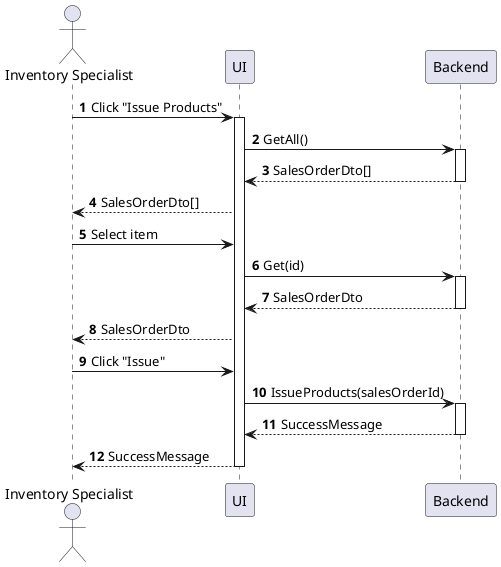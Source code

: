 @startuml inventory-product-issue
autonumber

actor "Inventory Specialist" as a
participant UI as f
participant Backend as b

a -> f : Click "Issue Products"
activate f
f -> b : GetAll()
activate b
return SalesOrderDto[]
f --> a : SalesOrderDto[]
a -> f : Select item
f -> b : Get(id)
activate b
return SalesOrderDto
f --> a : SalesOrderDto
a -> f : Click "Issue"
f -> b : IssueProducts(salesOrderId)
activate b
return SuccessMessage
return SuccessMessage
@enduml